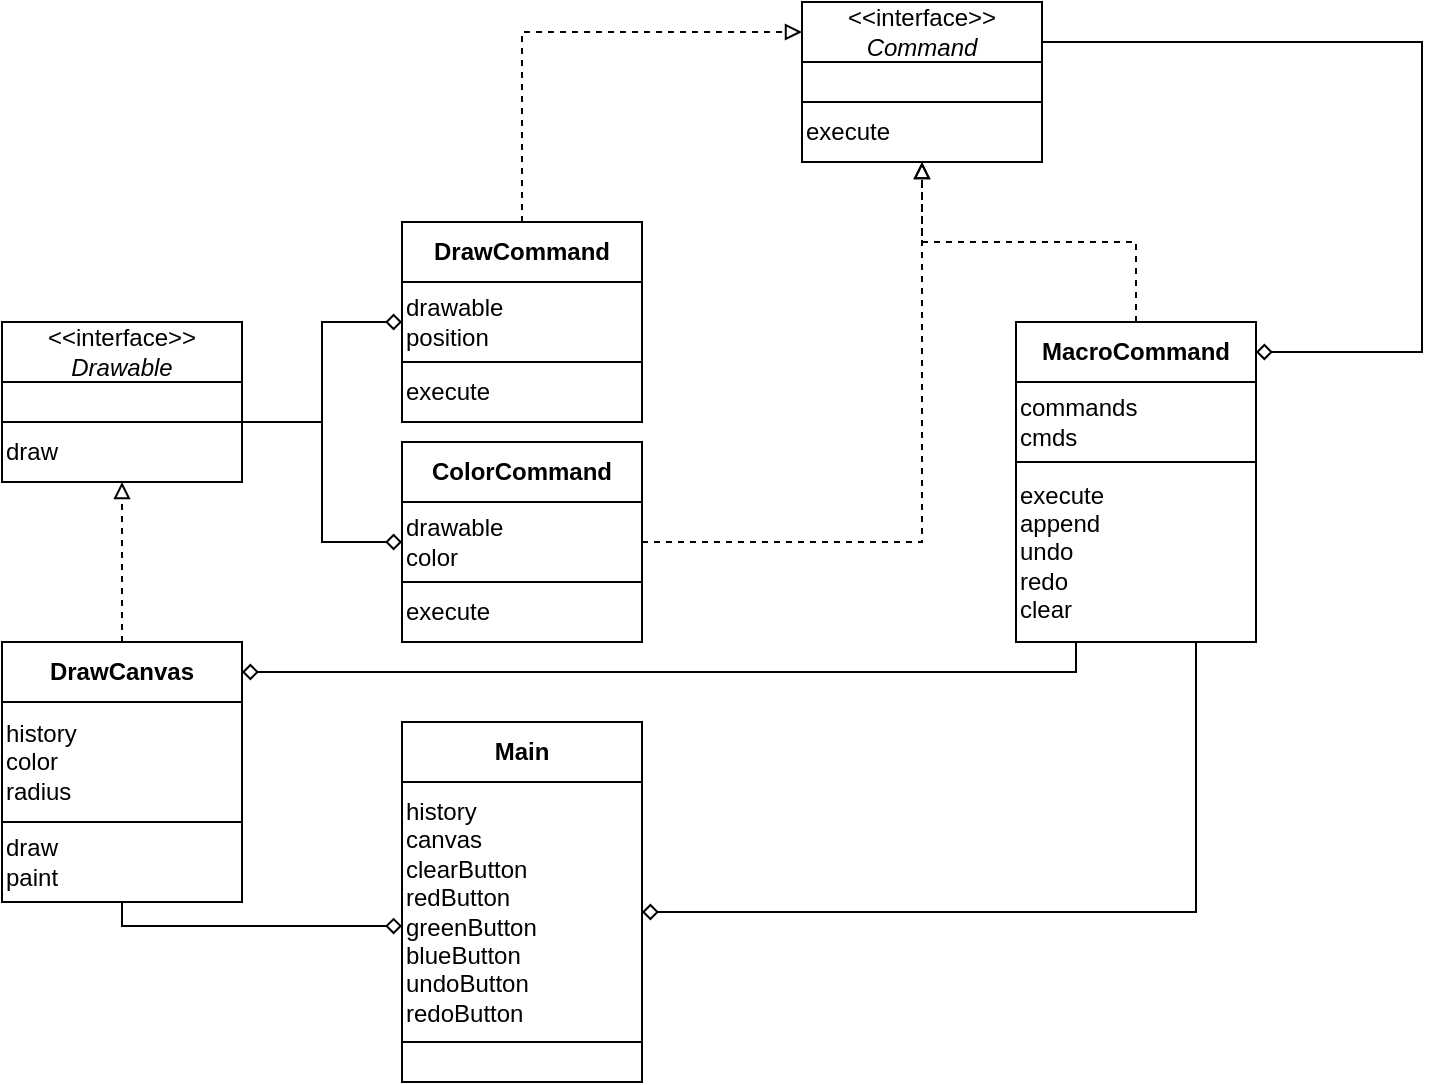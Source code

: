 <mxfile version="14.7.6" type="github">
  <diagram id="MmD4Tu3jAxmBGYifqvtR" name="Page-1">
    <mxGraphModel dx="865" dy="689" grid="1" gridSize="10" guides="1" tooltips="1" connect="1" arrows="1" fold="1" page="1" pageScale="1" pageWidth="827" pageHeight="1169" math="0" shadow="0">
      <root>
        <mxCell id="0" />
        <mxCell id="1" parent="0" />
        <mxCell id="VglDRwMaJpxy7JB3EEr_-5" value="&amp;lt;&amp;lt;interface&amp;gt;&amp;gt;&lt;br&gt;&lt;i&gt;Command&lt;/i&gt;" style="rounded=0;whiteSpace=wrap;html=1;" parent="1" vertex="1">
          <mxGeometry x="600" y="40" width="120" height="30" as="geometry" />
        </mxCell>
        <mxCell id="VglDRwMaJpxy7JB3EEr_-6" value="" style="rounded=0;whiteSpace=wrap;html=1;" parent="1" vertex="1">
          <mxGeometry x="600" y="70" width="120" height="20" as="geometry" />
        </mxCell>
        <mxCell id="VglDRwMaJpxy7JB3EEr_-7" value="execute" style="rounded=0;whiteSpace=wrap;html=1;align=left;" parent="1" vertex="1">
          <mxGeometry x="600" y="90" width="120" height="30" as="geometry" />
        </mxCell>
        <mxCell id="VglDRwMaJpxy7JB3EEr_-33" style="edgeStyle=orthogonalEdgeStyle;rounded=0;orthogonalLoop=1;jettySize=auto;html=1;exitX=1;exitY=0.5;exitDx=0;exitDy=0;entryX=1;entryY=0;entryDx=0;entryDy=0;startArrow=diamond;startFill=0;endArrow=none;endFill=0;" parent="1" source="VglDRwMaJpxy7JB3EEr_-8" target="VglDRwMaJpxy7JB3EEr_-6" edge="1">
          <mxGeometry relative="1" as="geometry">
            <Array as="points">
              <mxPoint x="910" y="215" />
              <mxPoint x="910" y="60" />
              <mxPoint x="720" y="60" />
            </Array>
          </mxGeometry>
        </mxCell>
        <mxCell id="VglDRwMaJpxy7JB3EEr_-34" style="edgeStyle=orthogonalEdgeStyle;rounded=0;orthogonalLoop=1;jettySize=auto;html=1;exitX=0.5;exitY=0;exitDx=0;exitDy=0;entryX=0.5;entryY=1;entryDx=0;entryDy=0;startArrow=none;startFill=0;endArrow=block;endFill=0;dashed=1;" parent="1" source="VglDRwMaJpxy7JB3EEr_-8" target="VglDRwMaJpxy7JB3EEr_-7" edge="1">
          <mxGeometry relative="1" as="geometry" />
        </mxCell>
        <mxCell id="VglDRwMaJpxy7JB3EEr_-8" value="&lt;b&gt;MacroCommand&lt;/b&gt;" style="rounded=0;whiteSpace=wrap;html=1;" parent="1" vertex="1">
          <mxGeometry x="707" y="200" width="120" height="30" as="geometry" />
        </mxCell>
        <mxCell id="VglDRwMaJpxy7JB3EEr_-9" value="commands&lt;br&gt;cmds" style="rounded=0;whiteSpace=wrap;html=1;align=left;" parent="1" vertex="1">
          <mxGeometry x="707" y="230" width="120" height="40" as="geometry" />
        </mxCell>
        <mxCell id="VglDRwMaJpxy7JB3EEr_-10" value="execute&lt;br&gt;append&lt;br&gt;undo&lt;br&gt;redo&lt;br&gt;clear" style="rounded=0;whiteSpace=wrap;html=1;align=left;" parent="1" vertex="1">
          <mxGeometry x="707" y="270" width="120" height="90" as="geometry" />
        </mxCell>
        <mxCell id="VglDRwMaJpxy7JB3EEr_-26" style="edgeStyle=orthogonalEdgeStyle;rounded=0;orthogonalLoop=1;jettySize=auto;html=1;exitX=0.5;exitY=0;exitDx=0;exitDy=0;entryX=0;entryY=0.5;entryDx=0;entryDy=0;dashed=1;endArrow=block;endFill=0;" parent="1" source="VglDRwMaJpxy7JB3EEr_-11" target="VglDRwMaJpxy7JB3EEr_-5" edge="1">
          <mxGeometry relative="1" as="geometry" />
        </mxCell>
        <mxCell id="VglDRwMaJpxy7JB3EEr_-11" value="&lt;b&gt;DrawCommand&lt;/b&gt;" style="rounded=0;whiteSpace=wrap;html=1;" parent="1" vertex="1">
          <mxGeometry x="400" y="150" width="120" height="30" as="geometry" />
        </mxCell>
        <mxCell id="VglDRwMaJpxy7JB3EEr_-13" value="execute" style="rounded=0;whiteSpace=wrap;html=1;align=left;" parent="1" vertex="1">
          <mxGeometry x="400" y="220" width="120" height="30" as="geometry" />
        </mxCell>
        <mxCell id="VglDRwMaJpxy7JB3EEr_-27" style="edgeStyle=orthogonalEdgeStyle;rounded=0;orthogonalLoop=1;jettySize=auto;html=1;exitX=0;exitY=0.5;exitDx=0;exitDy=0;entryX=1;entryY=0;entryDx=0;entryDy=0;endArrow=none;endFill=0;startArrow=diamond;startFill=0;" parent="1" source="VglDRwMaJpxy7JB3EEr_-15" target="VglDRwMaJpxy7JB3EEr_-18" edge="1">
          <mxGeometry relative="1" as="geometry">
            <Array as="points">
              <mxPoint x="360" y="200" />
              <mxPoint x="360" y="250" />
            </Array>
          </mxGeometry>
        </mxCell>
        <mxCell id="VglDRwMaJpxy7JB3EEr_-15" value="drawable&lt;br&gt;position" style="rounded=0;whiteSpace=wrap;html=1;align=left;" parent="1" vertex="1">
          <mxGeometry x="400" y="180" width="120" height="40" as="geometry" />
        </mxCell>
        <mxCell id="VglDRwMaJpxy7JB3EEr_-16" value="&amp;lt;&amp;lt;interface&amp;gt;&amp;gt;&lt;br&gt;&lt;i&gt;Drawable&lt;/i&gt;" style="rounded=0;whiteSpace=wrap;html=1;" parent="1" vertex="1">
          <mxGeometry x="200" y="200" width="120" height="30" as="geometry" />
        </mxCell>
        <mxCell id="VglDRwMaJpxy7JB3EEr_-17" value="" style="rounded=0;whiteSpace=wrap;html=1;" parent="1" vertex="1">
          <mxGeometry x="200" y="230" width="120" height="20" as="geometry" />
        </mxCell>
        <mxCell id="ptDcSN6XKnWAzG4VzCQM-4" style="edgeStyle=orthogonalEdgeStyle;rounded=0;orthogonalLoop=1;jettySize=auto;html=1;exitX=1;exitY=0;exitDx=0;exitDy=0;entryX=0;entryY=0.5;entryDx=0;entryDy=0;endArrow=diamond;endFill=0;" edge="1" parent="1" source="VglDRwMaJpxy7JB3EEr_-18" target="ptDcSN6XKnWAzG4VzCQM-3">
          <mxGeometry relative="1" as="geometry">
            <Array as="points">
              <mxPoint x="360" y="250" />
              <mxPoint x="360" y="310" />
            </Array>
          </mxGeometry>
        </mxCell>
        <mxCell id="VglDRwMaJpxy7JB3EEr_-18" value="draw" style="rounded=0;whiteSpace=wrap;html=1;align=left;" parent="1" vertex="1">
          <mxGeometry x="200" y="250" width="120" height="30" as="geometry" />
        </mxCell>
        <mxCell id="VglDRwMaJpxy7JB3EEr_-28" style="edgeStyle=orthogonalEdgeStyle;rounded=0;orthogonalLoop=1;jettySize=auto;html=1;exitX=0.5;exitY=0;exitDx=0;exitDy=0;entryX=0.5;entryY=1;entryDx=0;entryDy=0;startArrow=none;startFill=0;endArrow=block;endFill=0;dashed=1;" parent="1" source="VglDRwMaJpxy7JB3EEr_-19" target="VglDRwMaJpxy7JB3EEr_-18" edge="1">
          <mxGeometry relative="1" as="geometry" />
        </mxCell>
        <mxCell id="VglDRwMaJpxy7JB3EEr_-30" style="edgeStyle=orthogonalEdgeStyle;rounded=0;orthogonalLoop=1;jettySize=auto;html=1;exitX=1;exitY=0.5;exitDx=0;exitDy=0;entryX=0.25;entryY=1;entryDx=0;entryDy=0;startArrow=diamond;startFill=0;endArrow=none;endFill=0;" parent="1" source="VglDRwMaJpxy7JB3EEr_-19" target="VglDRwMaJpxy7JB3EEr_-10" edge="1">
          <mxGeometry relative="1" as="geometry">
            <Array as="points">
              <mxPoint x="737" y="375" />
            </Array>
          </mxGeometry>
        </mxCell>
        <mxCell id="VglDRwMaJpxy7JB3EEr_-19" value="&lt;b&gt;DrawCanvas&lt;/b&gt;" style="rounded=0;whiteSpace=wrap;html=1;" parent="1" vertex="1">
          <mxGeometry x="200" y="360" width="120" height="30" as="geometry" />
        </mxCell>
        <mxCell id="VglDRwMaJpxy7JB3EEr_-20" value="history&lt;br&gt;color&lt;br&gt;radius" style="rounded=0;whiteSpace=wrap;html=1;align=left;" parent="1" vertex="1">
          <mxGeometry x="200" y="390" width="120" height="60" as="geometry" />
        </mxCell>
        <mxCell id="VglDRwMaJpxy7JB3EEr_-22" value="draw&lt;br&gt;paint" style="rounded=0;whiteSpace=wrap;html=1;align=left;" parent="1" vertex="1">
          <mxGeometry x="200" y="450" width="120" height="40" as="geometry" />
        </mxCell>
        <mxCell id="VglDRwMaJpxy7JB3EEr_-23" value="" style="rounded=0;whiteSpace=wrap;html=1;" parent="1" vertex="1">
          <mxGeometry x="400" y="560" width="120" height="20" as="geometry" />
        </mxCell>
        <mxCell id="VglDRwMaJpxy7JB3EEr_-24" value="&lt;b&gt;Main&lt;/b&gt;" style="rounded=0;whiteSpace=wrap;html=1;" parent="1" vertex="1">
          <mxGeometry x="400" y="400" width="120" height="30" as="geometry" />
        </mxCell>
        <mxCell id="VglDRwMaJpxy7JB3EEr_-31" style="edgeStyle=orthogonalEdgeStyle;rounded=0;orthogonalLoop=1;jettySize=auto;html=1;entryX=0.5;entryY=1;entryDx=0;entryDy=0;startArrow=diamond;startFill=0;endArrow=none;endFill=0;exitX=0;exitY=0.554;exitDx=0;exitDy=0;exitPerimeter=0;" parent="1" source="VglDRwMaJpxy7JB3EEr_-25" target="VglDRwMaJpxy7JB3EEr_-22" edge="1">
          <mxGeometry relative="1" as="geometry">
            <mxPoint x="390" y="530" as="sourcePoint" />
            <Array as="points">
              <mxPoint x="260" y="502" />
            </Array>
          </mxGeometry>
        </mxCell>
        <mxCell id="VglDRwMaJpxy7JB3EEr_-32" style="edgeStyle=orthogonalEdgeStyle;rounded=0;orthogonalLoop=1;jettySize=auto;html=1;exitX=1;exitY=0.5;exitDx=0;exitDy=0;entryX=0.75;entryY=1;entryDx=0;entryDy=0;startArrow=diamond;startFill=0;endArrow=none;endFill=0;" parent="1" source="VglDRwMaJpxy7JB3EEr_-25" target="VglDRwMaJpxy7JB3EEr_-10" edge="1">
          <mxGeometry relative="1" as="geometry" />
        </mxCell>
        <mxCell id="VglDRwMaJpxy7JB3EEr_-25" value="history&lt;br&gt;canvas&lt;br&gt;clearButton&lt;br&gt;redButton&lt;br&gt;greenButton&lt;br&gt;blueButton&lt;br&gt;undoButton&lt;br&gt;redoButton" style="rounded=0;whiteSpace=wrap;html=1;align=left;" parent="1" vertex="1">
          <mxGeometry x="400" y="430" width="120" height="130" as="geometry" />
        </mxCell>
        <mxCell id="ptDcSN6XKnWAzG4VzCQM-1" value="&lt;b&gt;ColorCommand&lt;/b&gt;" style="rounded=0;whiteSpace=wrap;html=1;" vertex="1" parent="1">
          <mxGeometry x="400" y="260" width="120" height="30" as="geometry" />
        </mxCell>
        <mxCell id="ptDcSN6XKnWAzG4VzCQM-2" value="execute" style="rounded=0;whiteSpace=wrap;html=1;align=left;" vertex="1" parent="1">
          <mxGeometry x="400" y="330" width="120" height="30" as="geometry" />
        </mxCell>
        <mxCell id="ptDcSN6XKnWAzG4VzCQM-6" style="edgeStyle=orthogonalEdgeStyle;rounded=0;orthogonalLoop=1;jettySize=auto;html=1;exitX=1;exitY=0.5;exitDx=0;exitDy=0;entryX=0.5;entryY=1;entryDx=0;entryDy=0;dashed=1;startArrow=none;startFill=0;endArrow=block;endFill=0;" edge="1" parent="1" source="ptDcSN6XKnWAzG4VzCQM-3" target="VglDRwMaJpxy7JB3EEr_-7">
          <mxGeometry relative="1" as="geometry" />
        </mxCell>
        <mxCell id="ptDcSN6XKnWAzG4VzCQM-3" value="drawable&lt;br&gt;color" style="rounded=0;whiteSpace=wrap;html=1;align=left;" vertex="1" parent="1">
          <mxGeometry x="400" y="290" width="120" height="40" as="geometry" />
        </mxCell>
      </root>
    </mxGraphModel>
  </diagram>
</mxfile>
